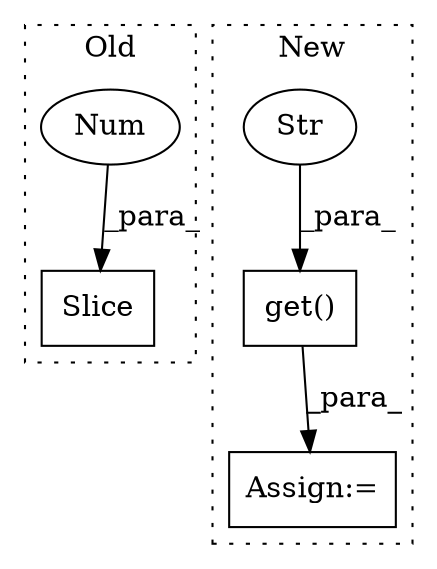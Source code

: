 digraph G {
subgraph cluster0 {
1 [label="Slice" a="80" s="2347" l="1" shape="box"];
3 [label="Num" a="76" s="2348" l="2" shape="ellipse"];
label = "Old";
style="dotted";
}
subgraph cluster1 {
2 [label="get()" a="75" s="1789,1813" l="11,1" shape="box"];
4 [label="Assign:=" a="68" s="1786" l="3" shape="box"];
5 [label="Str" a="66" s="1800" l="6" shape="ellipse"];
label = "New";
style="dotted";
}
2 -> 4 [label="_para_"];
3 -> 1 [label="_para_"];
5 -> 2 [label="_para_"];
}